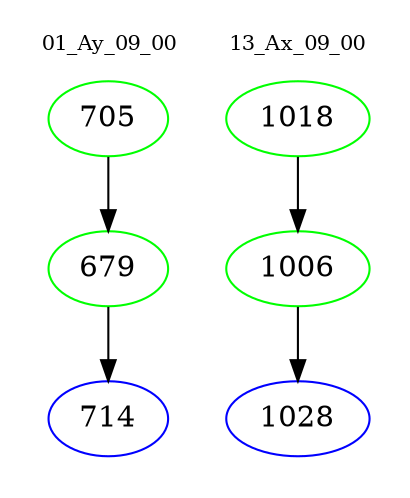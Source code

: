 digraph{
subgraph cluster_0 {
color = white
label = "01_Ay_09_00";
fontsize=10;
T0_705 [label="705", color="green"]
T0_705 -> T0_679 [color="black"]
T0_679 [label="679", color="green"]
T0_679 -> T0_714 [color="black"]
T0_714 [label="714", color="blue"]
}
subgraph cluster_1 {
color = white
label = "13_Ax_09_00";
fontsize=10;
T1_1018 [label="1018", color="green"]
T1_1018 -> T1_1006 [color="black"]
T1_1006 [label="1006", color="green"]
T1_1006 -> T1_1028 [color="black"]
T1_1028 [label="1028", color="blue"]
}
}
